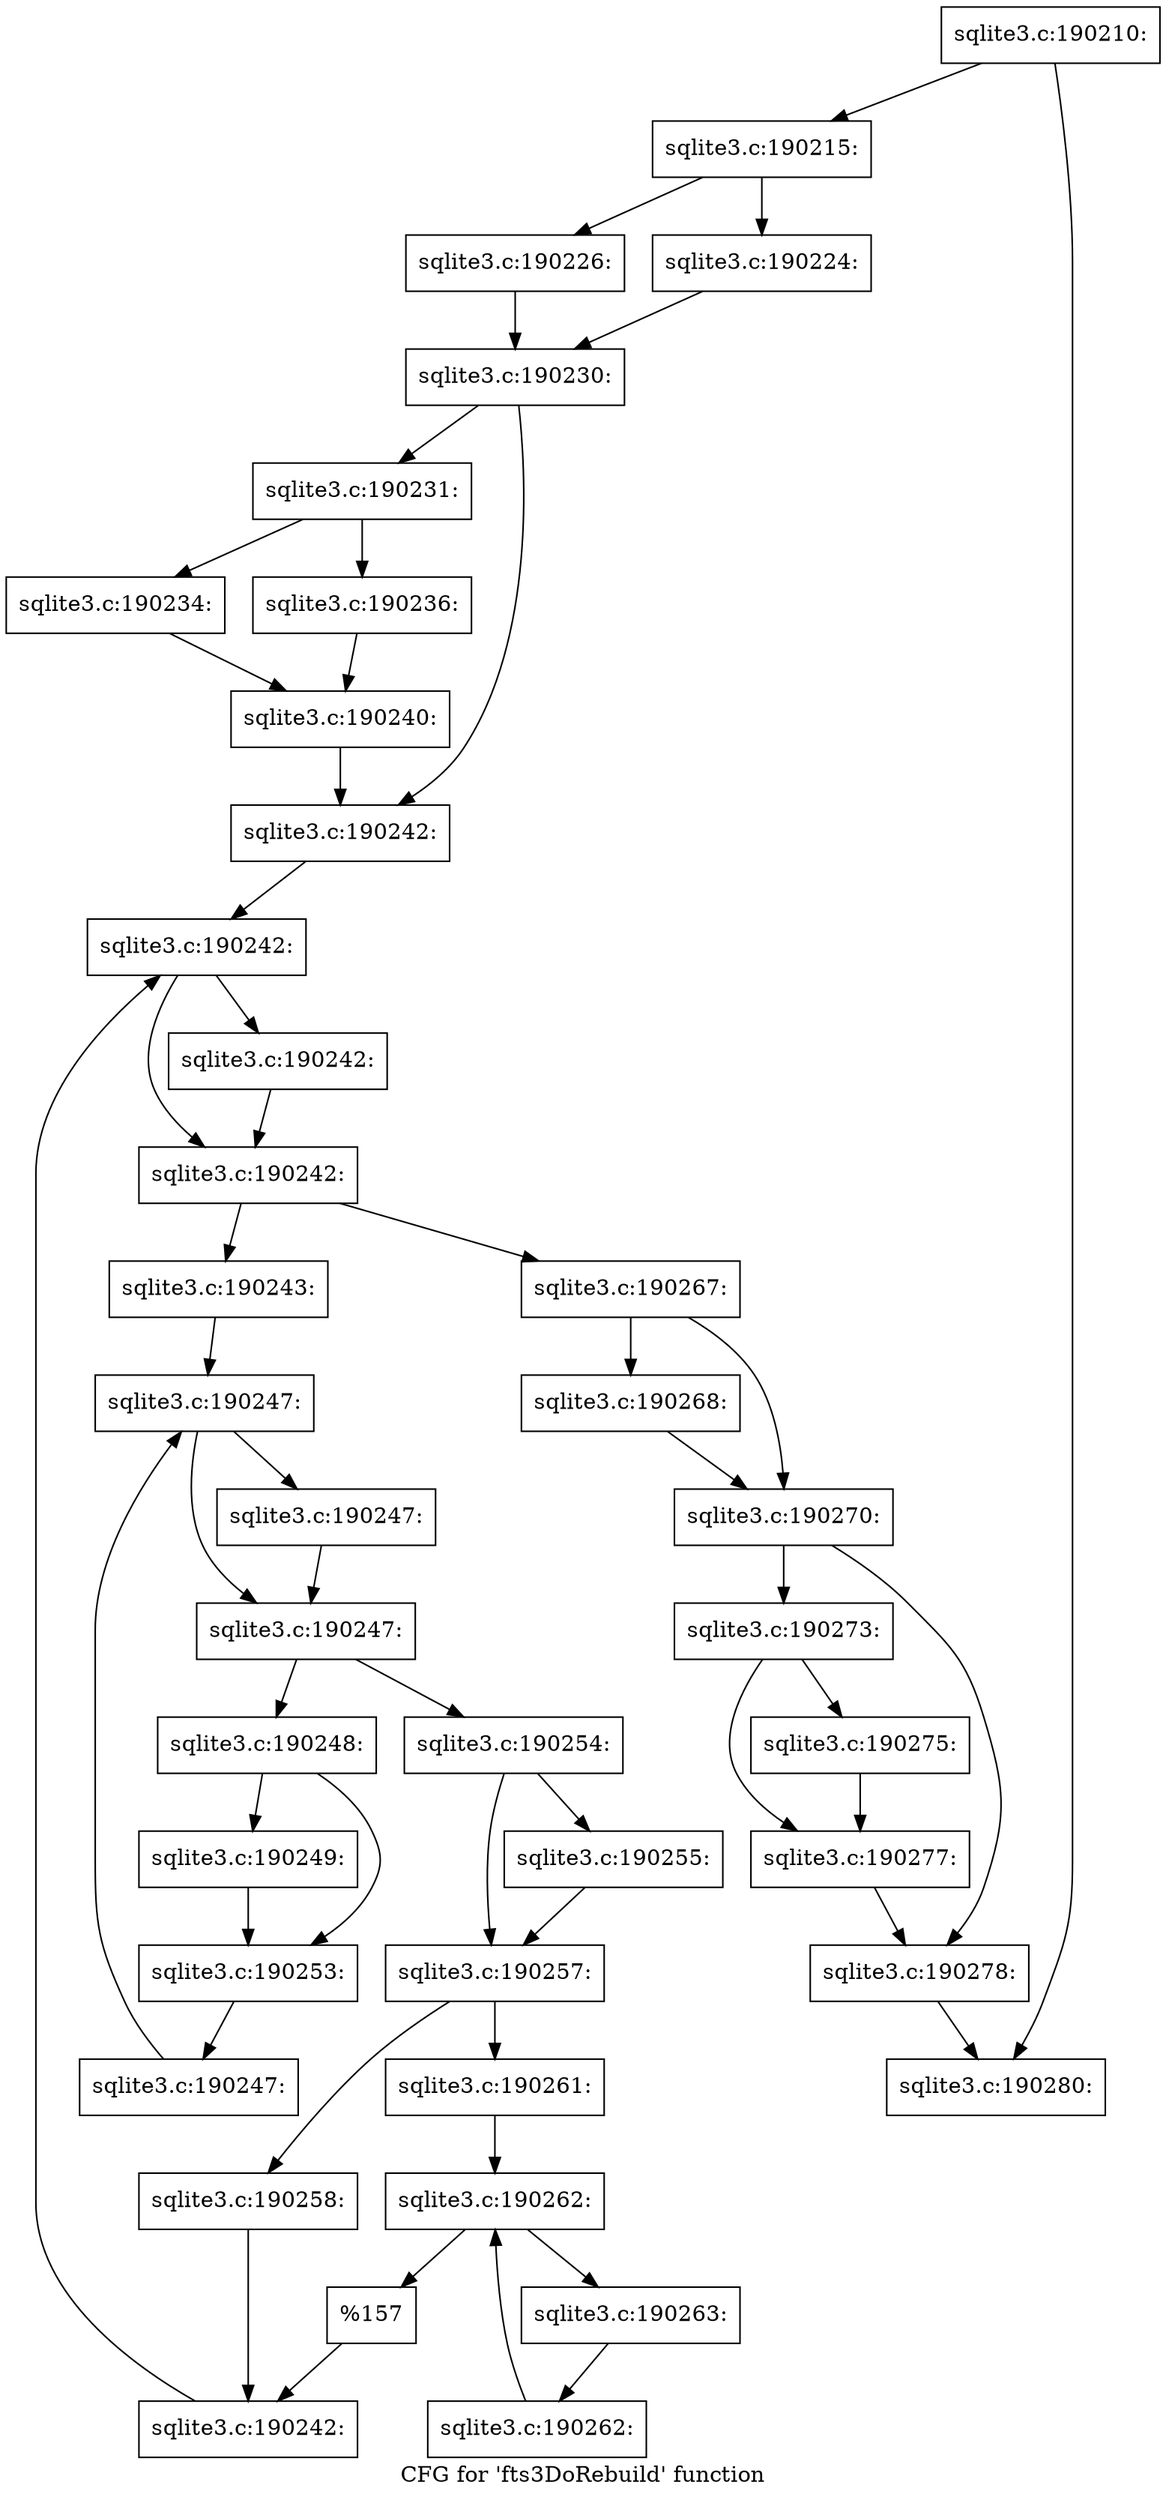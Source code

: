 digraph "CFG for 'fts3DoRebuild' function" {
	label="CFG for 'fts3DoRebuild' function";

	Node0x55c0fb0e2450 [shape=record,label="{sqlite3.c:190210:}"];
	Node0x55c0fb0e2450 -> Node0x55c0f6ca6680;
	Node0x55c0fb0e2450 -> Node0x55c0fb0e5b70;
	Node0x55c0f6ca6680 [shape=record,label="{sqlite3.c:190215:}"];
	Node0x55c0f6ca6680 -> Node0x55c0fb0e78a0;
	Node0x55c0f6ca6680 -> Node0x55c0fb0e7800;
	Node0x55c0fb0e7800 [shape=record,label="{sqlite3.c:190224:}"];
	Node0x55c0fb0e7800 -> Node0x55c0fb0e7850;
	Node0x55c0fb0e78a0 [shape=record,label="{sqlite3.c:190226:}"];
	Node0x55c0fb0e78a0 -> Node0x55c0fb0e7850;
	Node0x55c0fb0e7850 [shape=record,label="{sqlite3.c:190230:}"];
	Node0x55c0fb0e7850 -> Node0x55c0fb0e8070;
	Node0x55c0fb0e7850 -> Node0x55c0fb0e8460;
	Node0x55c0fb0e8070 [shape=record,label="{sqlite3.c:190231:}"];
	Node0x55c0fb0e8070 -> Node0x55c0fb0e9420;
	Node0x55c0fb0e8070 -> Node0x55c0fb0e94c0;
	Node0x55c0fb0e9420 [shape=record,label="{sqlite3.c:190234:}"];
	Node0x55c0fb0e9420 -> Node0x55c0fb0e9470;
	Node0x55c0fb0e94c0 [shape=record,label="{sqlite3.c:190236:}"];
	Node0x55c0fb0e94c0 -> Node0x55c0fb0e9470;
	Node0x55c0fb0e9470 [shape=record,label="{sqlite3.c:190240:}"];
	Node0x55c0fb0e9470 -> Node0x55c0fb0e8460;
	Node0x55c0fb0e8460 [shape=record,label="{sqlite3.c:190242:}"];
	Node0x55c0fb0e8460 -> Node0x55c0fb0eaae0;
	Node0x55c0fb0eaae0 [shape=record,label="{sqlite3.c:190242:}"];
	Node0x55c0fb0eaae0 -> Node0x55c0fb0ead10;
	Node0x55c0fb0eaae0 -> Node0x55c0fb0eacc0;
	Node0x55c0fb0ead10 [shape=record,label="{sqlite3.c:190242:}"];
	Node0x55c0fb0ead10 -> Node0x55c0fb0eacc0;
	Node0x55c0fb0eacc0 [shape=record,label="{sqlite3.c:190242:}"];
	Node0x55c0fb0eacc0 -> Node0x55c0fb0eb3c0;
	Node0x55c0fb0eacc0 -> Node0x55c0fb0eac40;
	Node0x55c0fb0eb3c0 [shape=record,label="{sqlite3.c:190243:}"];
	Node0x55c0fb0eb3c0 -> Node0x55c0fb0ec1f0;
	Node0x55c0fb0ec1f0 [shape=record,label="{sqlite3.c:190247:}"];
	Node0x55c0fb0ec1f0 -> Node0x55c0fb0ed010;
	Node0x55c0fb0ec1f0 -> Node0x55c0fb0ecfc0;
	Node0x55c0fb0ed010 [shape=record,label="{sqlite3.c:190247:}"];
	Node0x55c0fb0ed010 -> Node0x55c0fb0ecfc0;
	Node0x55c0fb0ecfc0 [shape=record,label="{sqlite3.c:190247:}"];
	Node0x55c0fb0ecfc0 -> Node0x55c0fb0ecf40;
	Node0x55c0fb0ecfc0 -> Node0x55c0f6ca66d0;
	Node0x55c0fb0ecf40 [shape=record,label="{sqlite3.c:190248:}"];
	Node0x55c0fb0ecf40 -> Node0x55c0fb0ed910;
	Node0x55c0fb0ecf40 -> Node0x55c0fb0ed960;
	Node0x55c0fb0ed910 [shape=record,label="{sqlite3.c:190249:}"];
	Node0x55c0fb0ed910 -> Node0x55c0fb0ed960;
	Node0x55c0fb0ed960 [shape=record,label="{sqlite3.c:190253:}"];
	Node0x55c0fb0ed960 -> Node0x55c0fb0eceb0;
	Node0x55c0fb0eceb0 [shape=record,label="{sqlite3.c:190247:}"];
	Node0x55c0fb0eceb0 -> Node0x55c0fb0ec1f0;
	Node0x55c0f6ca66d0 [shape=record,label="{sqlite3.c:190254:}"];
	Node0x55c0f6ca66d0 -> Node0x55c0f6ca64f0;
	Node0x55c0f6ca66d0 -> Node0x55c0fb0efd70;
	Node0x55c0f6ca64f0 [shape=record,label="{sqlite3.c:190255:}"];
	Node0x55c0f6ca64f0 -> Node0x55c0fb0efd70;
	Node0x55c0fb0efd70 [shape=record,label="{sqlite3.c:190257:}"];
	Node0x55c0fb0efd70 -> Node0x55c0fb0f0550;
	Node0x55c0fb0efd70 -> Node0x55c0fb0f05f0;
	Node0x55c0fb0f0550 [shape=record,label="{sqlite3.c:190258:}"];
	Node0x55c0fb0f0550 -> Node0x55c0fb0f05a0;
	Node0x55c0fb0f05f0 [shape=record,label="{sqlite3.c:190261:}"];
	Node0x55c0fb0f05f0 -> Node0x55c0fb0f1090;
	Node0x55c0fb0f1090 [shape=record,label="{sqlite3.c:190262:}"];
	Node0x55c0fb0f1090 -> Node0x55c0fb0f12b0;
	Node0x55c0fb0f1090 -> Node0x55c0fb0f0ee0;
	Node0x55c0fb0f12b0 [shape=record,label="{sqlite3.c:190263:}"];
	Node0x55c0fb0f12b0 -> Node0x55c0fb0f1220;
	Node0x55c0fb0f1220 [shape=record,label="{sqlite3.c:190262:}"];
	Node0x55c0fb0f1220 -> Node0x55c0fb0f1090;
	Node0x55c0fb0f0ee0 [shape=record,label="{%157}"];
	Node0x55c0fb0f0ee0 -> Node0x55c0fb0f05a0;
	Node0x55c0fb0f05a0 [shape=record,label="{sqlite3.c:190242:}"];
	Node0x55c0fb0f05a0 -> Node0x55c0fb0eaae0;
	Node0x55c0fb0eac40 [shape=record,label="{sqlite3.c:190267:}"];
	Node0x55c0fb0eac40 -> Node0x55c0fb0f2400;
	Node0x55c0fb0eac40 -> Node0x55c0fb0f2450;
	Node0x55c0fb0f2400 [shape=record,label="{sqlite3.c:190268:}"];
	Node0x55c0fb0f2400 -> Node0x55c0fb0f2450;
	Node0x55c0fb0f2450 [shape=record,label="{sqlite3.c:190270:}"];
	Node0x55c0fb0f2450 -> Node0x55c0fb0f2af0;
	Node0x55c0fb0f2450 -> Node0x55c0fb0f2ec0;
	Node0x55c0fb0f2af0 [shape=record,label="{sqlite3.c:190273:}"];
	Node0x55c0fb0f2af0 -> Node0x55c0fb0f36f0;
	Node0x55c0fb0f2af0 -> Node0x55c0fb0f3740;
	Node0x55c0fb0f36f0 [shape=record,label="{sqlite3.c:190275:}"];
	Node0x55c0fb0f36f0 -> Node0x55c0fb0f3740;
	Node0x55c0fb0f3740 [shape=record,label="{sqlite3.c:190277:}"];
	Node0x55c0fb0f3740 -> Node0x55c0fb0f2ec0;
	Node0x55c0fb0f2ec0 [shape=record,label="{sqlite3.c:190278:}"];
	Node0x55c0fb0f2ec0 -> Node0x55c0fb0e5b70;
	Node0x55c0fb0e5b70 [shape=record,label="{sqlite3.c:190280:}"];
}
